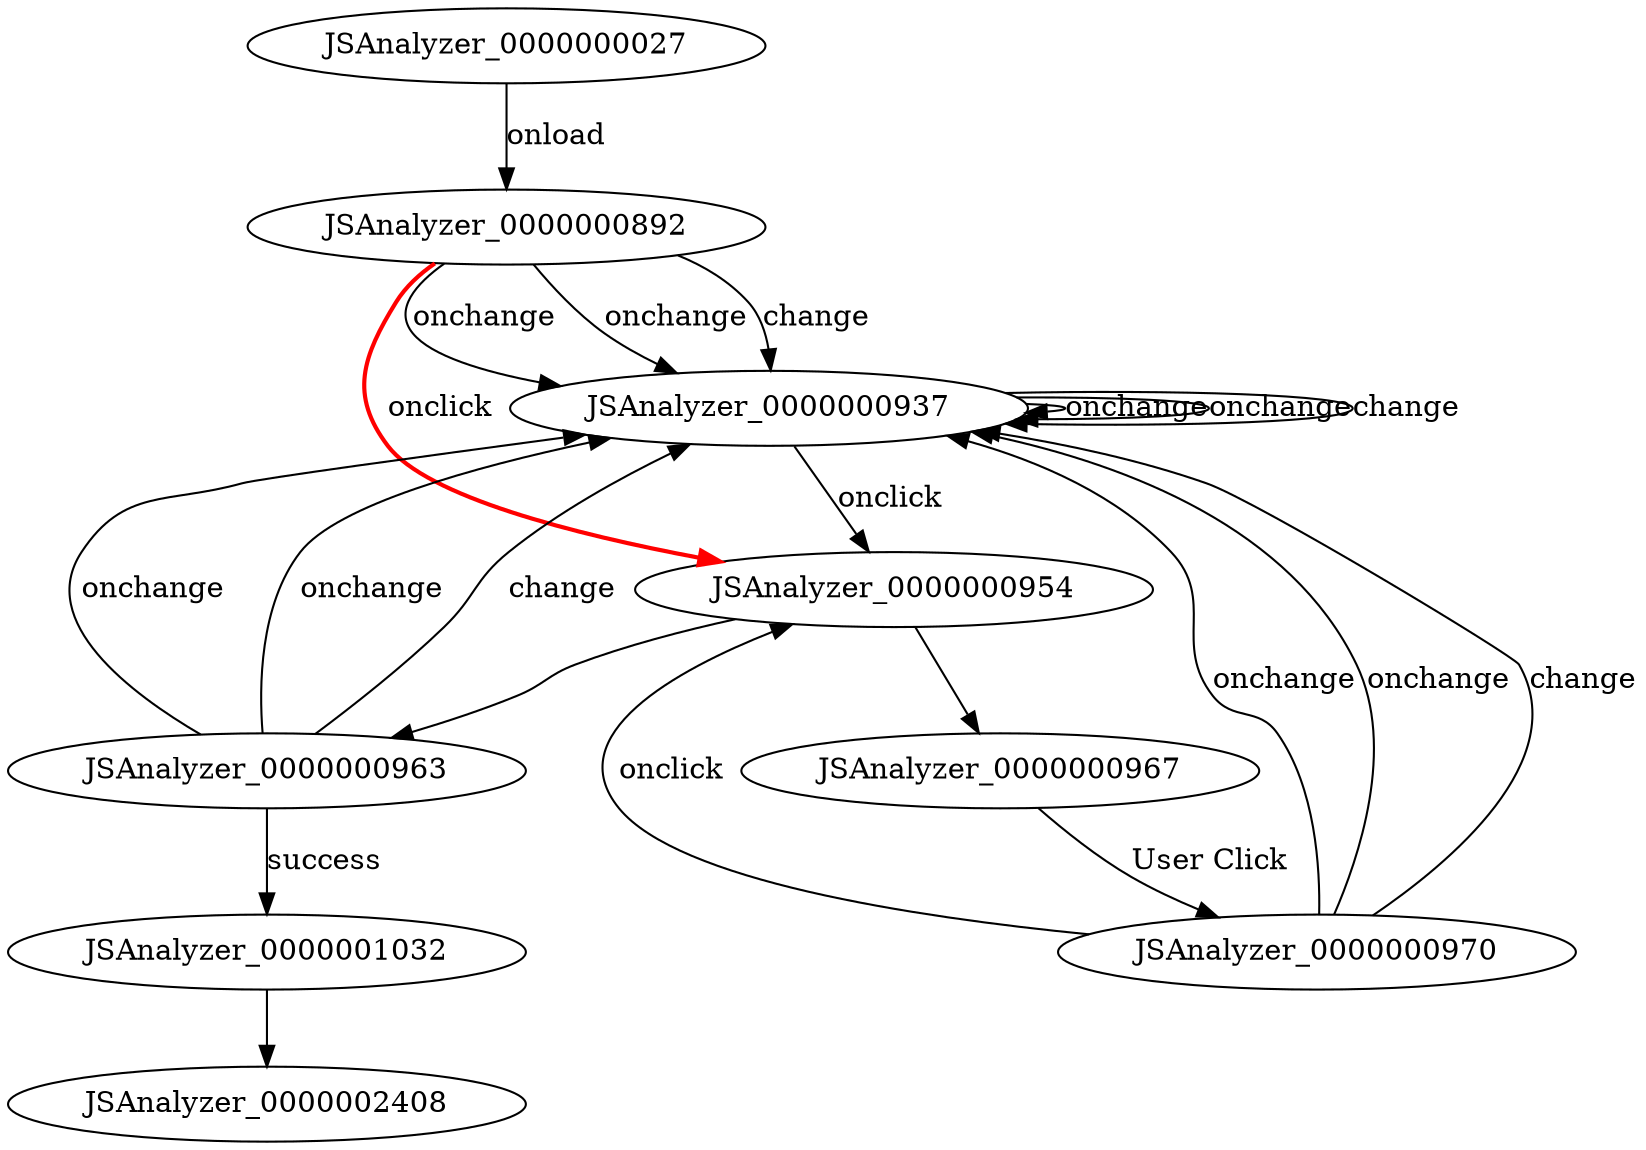 digraph FSM {
JSAnalyzer_0000000027;
JSAnalyzer_0000000892;
JSAnalyzer_0000000937;
JSAnalyzer_0000000954;
JSAnalyzer_0000000963;
JSAnalyzer_0000000967;
JSAnalyzer_0000001032;
JSAnalyzer_0000000970;
JSAnalyzer_0000000954 -> JSAnalyzer_0000000963 []
JSAnalyzer_0000000954 -> JSAnalyzer_0000000967 []
JSAnalyzer_0000000027 -> JSAnalyzer_0000000892 [label="onload"]
JSAnalyzer_0000000892 -> JSAnalyzer_0000000937 [label="onchange"]
JSAnalyzer_0000000892 -> JSAnalyzer_0000000937 [label="onchange"]
JSAnalyzer_0000000892 -> JSAnalyzer_0000000937 [label="change"]
JSAnalyzer_0000000892 -> JSAnalyzer_0000000954 [label="onclick",style=bold,color=red]
JSAnalyzer_0000000937 -> JSAnalyzer_0000000937 [label="onchange"]
JSAnalyzer_0000000937 -> JSAnalyzer_0000000937 [label="onchange"]
JSAnalyzer_0000000937 -> JSAnalyzer_0000000937 [label="change"]
JSAnalyzer_0000000937 -> JSAnalyzer_0000000954 [label="onclick"]
JSAnalyzer_0000000963 -> JSAnalyzer_0000001032 [label="success"]
JSAnalyzer_0000000963 -> JSAnalyzer_0000000937 [label="onchange"]
JSAnalyzer_0000000963 -> JSAnalyzer_0000000937 [label="onchange"]
JSAnalyzer_0000000963 -> JSAnalyzer_0000000937 [label="change"]
JSAnalyzer_0000000967 -> JSAnalyzer_0000000970 [label="User Click"]
JSAnalyzer_0000000970 -> JSAnalyzer_0000000937 [label="onchange"]
JSAnalyzer_0000000970 -> JSAnalyzer_0000000937 [label="onchange"]
JSAnalyzer_0000000970 -> JSAnalyzer_0000000937 [label="change"]
JSAnalyzer_0000000970 -> JSAnalyzer_0000000954 [label="onclick"]
JSAnalyzer_0000001032 -> JSAnalyzer_0000002408 []
}

